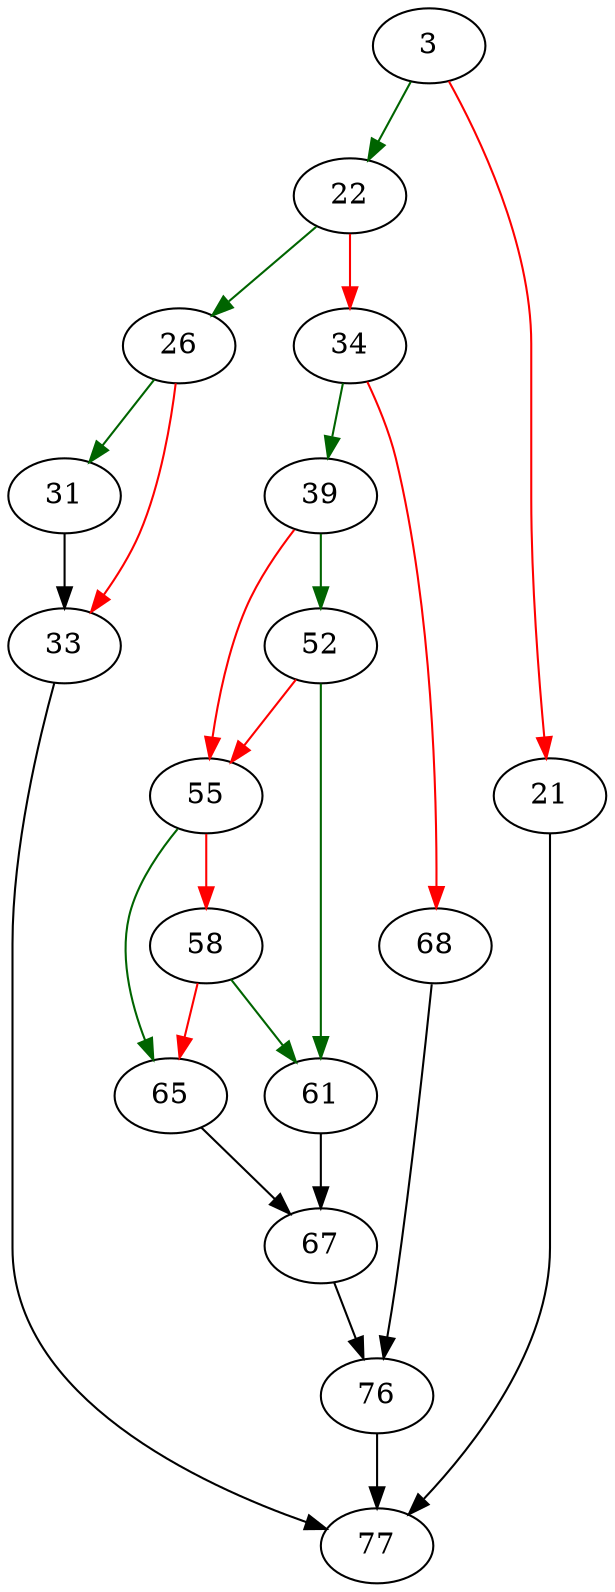 strict digraph "minmaxStep" {
	// Node definitions.
	3 [entry=true];
	22;
	21;
	77;
	26;
	34;
	31;
	33;
	39;
	68;
	52;
	55;
	61;
	65;
	58;
	67;
	76;

	// Edge definitions.
	3 -> 22 [
		color=darkgreen
		cond=true
	];
	3 -> 21 [
		color=red
		cond=false
	];
	22 -> 26 [
		color=darkgreen
		cond=true
	];
	22 -> 34 [
		color=red
		cond=false
	];
	21 -> 77;
	26 -> 31 [
		color=darkgreen
		cond=true
	];
	26 -> 33 [
		color=red
		cond=false
	];
	34 -> 39 [
		color=darkgreen
		cond=true
	];
	34 -> 68 [
		color=red
		cond=false
	];
	31 -> 33;
	33 -> 77;
	39 -> 52 [
		color=darkgreen
		cond=true
	];
	39 -> 55 [
		color=red
		cond=false
	];
	68 -> 76;
	52 -> 55 [
		color=red
		cond=false
	];
	52 -> 61 [
		color=darkgreen
		cond=true
	];
	55 -> 65 [
		color=darkgreen
		cond=true
	];
	55 -> 58 [
		color=red
		cond=false
	];
	61 -> 67;
	65 -> 67;
	58 -> 61 [
		color=darkgreen
		cond=true
	];
	58 -> 65 [
		color=red
		cond=false
	];
	67 -> 76;
	76 -> 77;
}